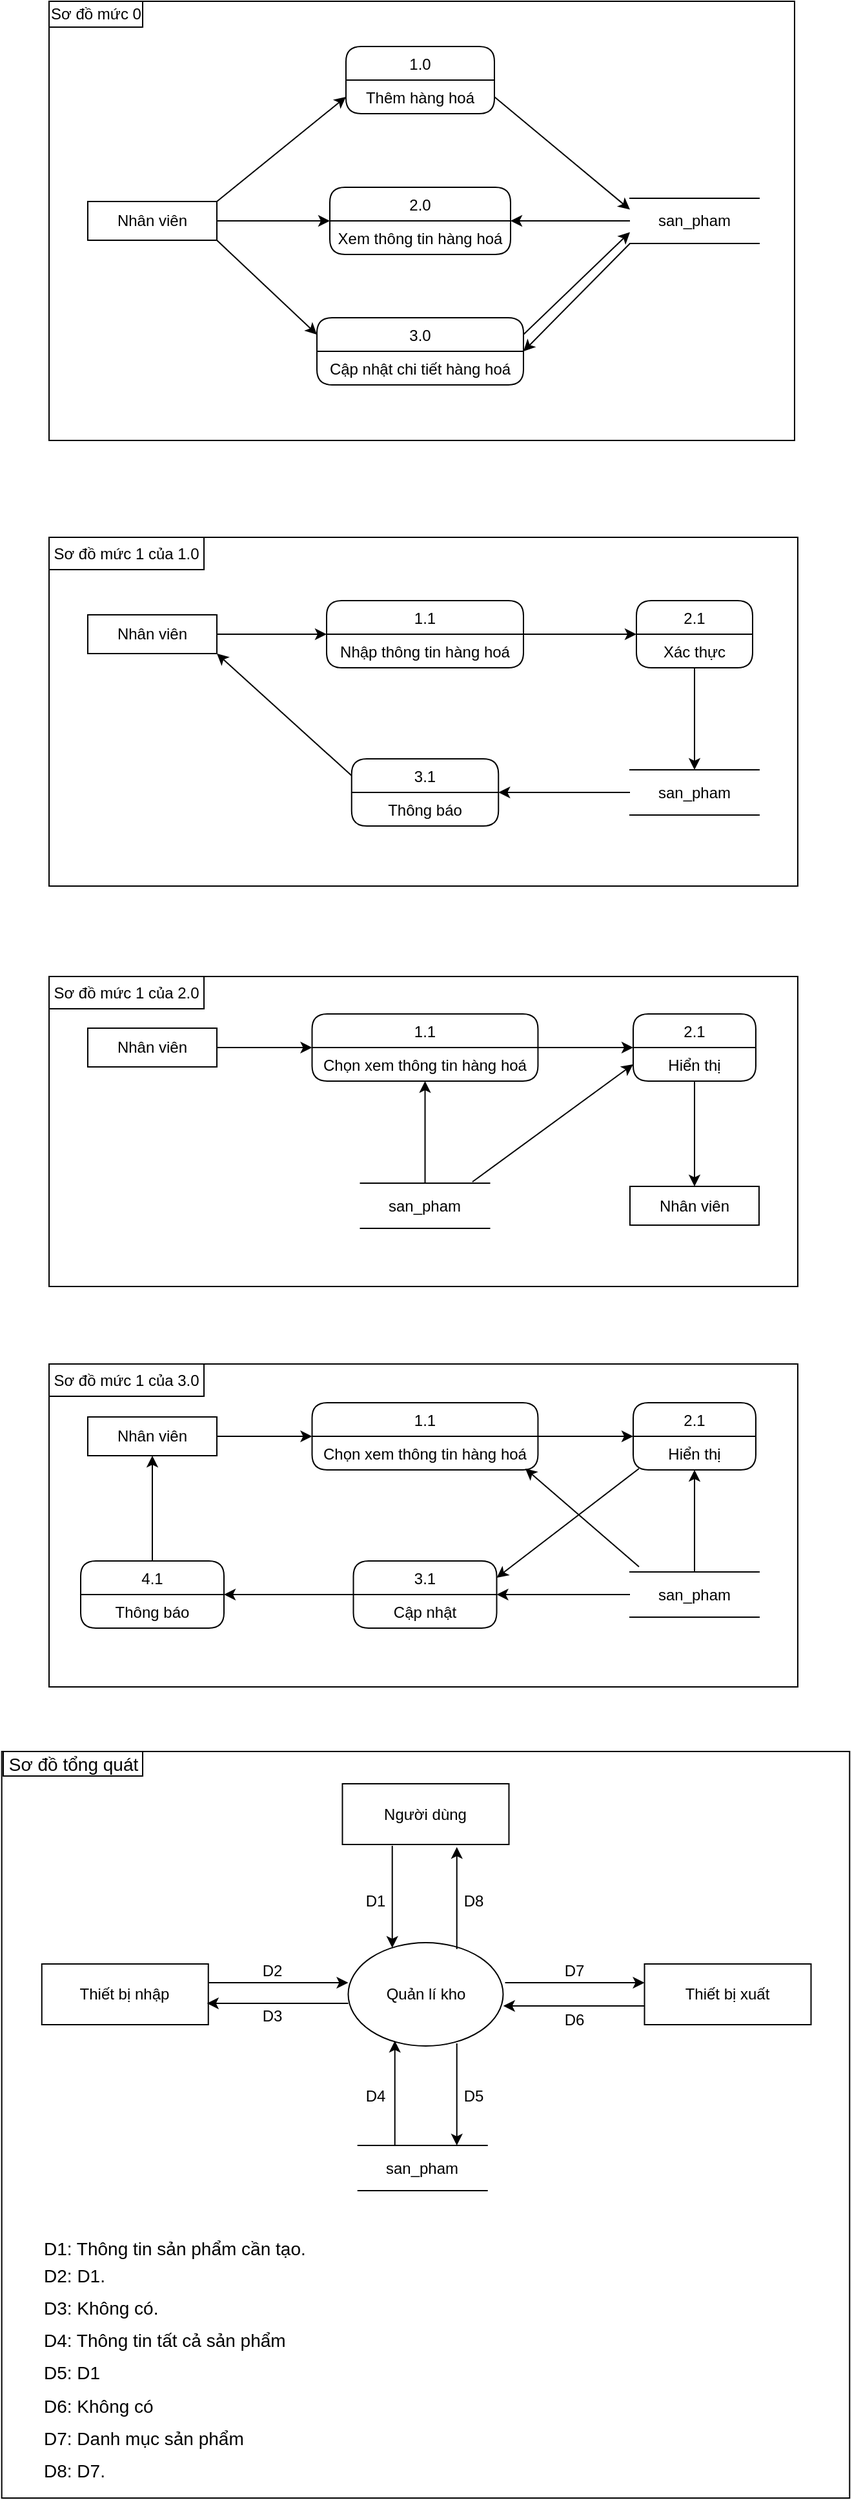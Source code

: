 <mxfile version="13.10.6" type="device"><diagram id="i-x8oMwC6utvque4KUm-" name="Page-1"><mxGraphModel dx="1422" dy="363" grid="0" gridSize="10" guides="1" tooltips="1" connect="1" arrows="1" fold="1" page="0" pageScale="1" pageWidth="850" pageHeight="1100" math="0" shadow="0"><root><mxCell id="0"/><mxCell id="1" parent="0"/><mxCell id="ZcRMwmJuSdo4Q-iydr0c-70" value="" style="rounded=0;whiteSpace=wrap;html=1;fillColor=none;" vertex="1" parent="1"><mxGeometry x="90.01" y="1160" width="579.99" height="240" as="geometry"/></mxCell><mxCell id="ZcRMwmJuSdo4Q-iydr0c-56" value="" style="rounded=0;whiteSpace=wrap;html=1;fillColor=none;" vertex="1" parent="1"><mxGeometry x="90" y="820" width="580" height="270" as="geometry"/></mxCell><mxCell id="ZcRMwmJuSdo4Q-iydr0c-16" value="" style="rounded=0;whiteSpace=wrap;html=1;fillColor=none;" vertex="1" parent="1"><mxGeometry x="90" y="405" width="577.5" height="340" as="geometry"/></mxCell><mxCell id="ZcRMwmJuSdo4Q-iydr0c-8" style="edgeStyle=orthogonalEdgeStyle;rounded=0;orthogonalLoop=1;jettySize=auto;html=1;" edge="1" parent="1" source="ZcRMwmJuSdo4Q-iydr0c-1" target="ZcRMwmJuSdo4Q-iydr0c-4"><mxGeometry relative="1" as="geometry"/></mxCell><mxCell id="ZcRMwmJuSdo4Q-iydr0c-1" value="Nhân viên" style="rounded=0;whiteSpace=wrap;html=1;align=center;" vertex="1" parent="1"><mxGeometry x="120" y="560" width="100" height="30" as="geometry"/></mxCell><mxCell id="ZcRMwmJuSdo4Q-iydr0c-2" value="1.0" style="swimlane;fontStyle=0;childLayout=stackLayout;horizontal=1;startSize=26;fillColor=none;horizontalStack=0;resizeParent=1;resizeParentMax=0;resizeLast=0;collapsible=1;marginBottom=0;rounded=1;" vertex="1" parent="1"><mxGeometry x="320" y="440" width="115" height="52" as="geometry"/></mxCell><mxCell id="ZcRMwmJuSdo4Q-iydr0c-3" value="Thêm hàng hoá" style="text;strokeColor=none;fillColor=none;align=center;verticalAlign=top;spacingLeft=4;spacingRight=4;overflow=hidden;rotatable=0;points=[[0,0.5],[1,0.5]];portConstraint=eastwest;" vertex="1" parent="ZcRMwmJuSdo4Q-iydr0c-2"><mxGeometry y="26" width="115" height="26" as="geometry"/></mxCell><mxCell id="ZcRMwmJuSdo4Q-iydr0c-4" value="2.0" style="swimlane;fontStyle=0;childLayout=stackLayout;horizontal=1;startSize=26;fillColor=none;horizontalStack=0;resizeParent=1;resizeParentMax=0;resizeLast=0;collapsible=1;marginBottom=0;rounded=1;" vertex="1" parent="1"><mxGeometry x="307.5" y="549" width="140" height="52" as="geometry"/></mxCell><mxCell id="ZcRMwmJuSdo4Q-iydr0c-5" value="Xem thông tin hàng hoá" style="text;strokeColor=none;fillColor=none;align=center;verticalAlign=top;spacingLeft=4;spacingRight=4;overflow=hidden;rotatable=0;points=[[0,0.5],[1,0.5]];portConstraint=eastwest;" vertex="1" parent="ZcRMwmJuSdo4Q-iydr0c-4"><mxGeometry y="26" width="140" height="26" as="geometry"/></mxCell><mxCell id="ZcRMwmJuSdo4Q-iydr0c-6" value="3.0" style="swimlane;fontStyle=0;childLayout=stackLayout;horizontal=1;startSize=26;fillColor=none;horizontalStack=0;resizeParent=1;resizeParentMax=0;resizeLast=0;collapsible=1;marginBottom=0;rounded=1;" vertex="1" parent="1"><mxGeometry x="297.5" y="650" width="160" height="52" as="geometry"/></mxCell><mxCell id="ZcRMwmJuSdo4Q-iydr0c-7" value="Cập nhật chi tiết hàng hoá" style="text;strokeColor=none;fillColor=none;align=center;verticalAlign=top;spacingLeft=4;spacingRight=4;overflow=hidden;rotatable=0;points=[[0,0.5],[1,0.5]];portConstraint=eastwest;" vertex="1" parent="ZcRMwmJuSdo4Q-iydr0c-6"><mxGeometry y="26" width="160" height="26" as="geometry"/></mxCell><mxCell id="ZcRMwmJuSdo4Q-iydr0c-9" value="" style="endArrow=classic;html=1;exitX=1;exitY=0;exitDx=0;exitDy=0;entryX=0;entryY=0.5;entryDx=0;entryDy=0;" edge="1" parent="1" source="ZcRMwmJuSdo4Q-iydr0c-1" target="ZcRMwmJuSdo4Q-iydr0c-3"><mxGeometry width="50" height="50" relative="1" as="geometry"><mxPoint x="400" y="610" as="sourcePoint"/><mxPoint x="450" y="560" as="targetPoint"/></mxGeometry></mxCell><mxCell id="ZcRMwmJuSdo4Q-iydr0c-10" value="" style="endArrow=classic;html=1;exitX=1;exitY=1;exitDx=0;exitDy=0;entryX=0;entryY=0.25;entryDx=0;entryDy=0;" edge="1" parent="1" source="ZcRMwmJuSdo4Q-iydr0c-1" target="ZcRMwmJuSdo4Q-iydr0c-6"><mxGeometry width="50" height="50" relative="1" as="geometry"><mxPoint x="400" y="610" as="sourcePoint"/><mxPoint x="450" y="560" as="targetPoint"/></mxGeometry></mxCell><mxCell id="ZcRMwmJuSdo4Q-iydr0c-12" style="edgeStyle=orthogonalEdgeStyle;rounded=0;orthogonalLoop=1;jettySize=auto;html=1;" edge="1" parent="1" source="ZcRMwmJuSdo4Q-iydr0c-11" target="ZcRMwmJuSdo4Q-iydr0c-4"><mxGeometry relative="1" as="geometry"/></mxCell><mxCell id="ZcRMwmJuSdo4Q-iydr0c-11" value="san_pham" style="shape=partialRectangle;whiteSpace=wrap;html=1;left=0;right=0;fillColor=none;rounded=1;align=center;" vertex="1" parent="1"><mxGeometry x="540" y="557.5" width="100" height="35" as="geometry"/></mxCell><mxCell id="ZcRMwmJuSdo4Q-iydr0c-13" value="" style="endArrow=classic;html=1;exitX=1;exitY=0.5;exitDx=0;exitDy=0;entryX=0;entryY=0.25;entryDx=0;entryDy=0;" edge="1" parent="1" source="ZcRMwmJuSdo4Q-iydr0c-3" target="ZcRMwmJuSdo4Q-iydr0c-11"><mxGeometry width="50" height="50" relative="1" as="geometry"><mxPoint x="570" y="420" as="sourcePoint"/><mxPoint x="520" y="470" as="targetPoint"/></mxGeometry></mxCell><mxCell id="ZcRMwmJuSdo4Q-iydr0c-14" value="" style="endArrow=classic;html=1;exitX=1;exitY=0.25;exitDx=0;exitDy=0;entryX=0;entryY=0.75;entryDx=0;entryDy=0;" edge="1" parent="1" source="ZcRMwmJuSdo4Q-iydr0c-6" target="ZcRMwmJuSdo4Q-iydr0c-11"><mxGeometry width="50" height="50" relative="1" as="geometry"><mxPoint x="530" y="750" as="sourcePoint"/><mxPoint x="580" y="700" as="targetPoint"/></mxGeometry></mxCell><mxCell id="ZcRMwmJuSdo4Q-iydr0c-15" value="" style="endArrow=classic;html=1;exitX=0;exitY=1;exitDx=0;exitDy=0;entryX=1;entryY=0.5;entryDx=0;entryDy=0;" edge="1" parent="1" source="ZcRMwmJuSdo4Q-iydr0c-11" target="ZcRMwmJuSdo4Q-iydr0c-6"><mxGeometry width="50" height="50" relative="1" as="geometry"><mxPoint x="580" y="593.75" as="sourcePoint"/><mxPoint x="467.5" y="673" as="targetPoint"/></mxGeometry></mxCell><mxCell id="ZcRMwmJuSdo4Q-iydr0c-17" value="Sơ đồ mức 0" style="rounded=0;whiteSpace=wrap;html=1;fillColor=none;" vertex="1" parent="1"><mxGeometry x="90.01" y="405" width="72.5" height="20" as="geometry"/></mxCell><mxCell id="ZcRMwmJuSdo4Q-iydr0c-47" style="edgeStyle=orthogonalEdgeStyle;rounded=0;orthogonalLoop=1;jettySize=auto;html=1;" edge="1" parent="1" source="ZcRMwmJuSdo4Q-iydr0c-42" target="ZcRMwmJuSdo4Q-iydr0c-43"><mxGeometry relative="1" as="geometry"/></mxCell><mxCell id="ZcRMwmJuSdo4Q-iydr0c-42" value="Nhân viên" style="rounded=0;whiteSpace=wrap;html=1;align=center;" vertex="1" parent="1"><mxGeometry x="120" y="880" width="100" height="30" as="geometry"/></mxCell><mxCell id="ZcRMwmJuSdo4Q-iydr0c-48" style="edgeStyle=orthogonalEdgeStyle;rounded=0;orthogonalLoop=1;jettySize=auto;html=1;" edge="1" parent="1" source="ZcRMwmJuSdo4Q-iydr0c-43" target="ZcRMwmJuSdo4Q-iydr0c-45"><mxGeometry relative="1" as="geometry"/></mxCell><mxCell id="ZcRMwmJuSdo4Q-iydr0c-43" value="1.1" style="swimlane;fontStyle=0;childLayout=stackLayout;horizontal=1;startSize=26;fillColor=none;horizontalStack=0;resizeParent=1;resizeParentMax=0;resizeLast=0;collapsible=1;marginBottom=0;rounded=1;" vertex="1" parent="1"><mxGeometry x="305" y="869" width="152.5" height="52" as="geometry"/></mxCell><mxCell id="ZcRMwmJuSdo4Q-iydr0c-44" value="Nhập thông tin hàng hoá" style="text;strokeColor=none;fillColor=none;align=center;verticalAlign=top;spacingLeft=4;spacingRight=4;overflow=hidden;rotatable=0;points=[[0,0.5],[1,0.5]];portConstraint=eastwest;" vertex="1" parent="ZcRMwmJuSdo4Q-iydr0c-43"><mxGeometry y="26" width="152.5" height="26" as="geometry"/></mxCell><mxCell id="ZcRMwmJuSdo4Q-iydr0c-51" style="edgeStyle=orthogonalEdgeStyle;rounded=0;orthogonalLoop=1;jettySize=auto;html=1;" edge="1" parent="1" source="ZcRMwmJuSdo4Q-iydr0c-45" target="ZcRMwmJuSdo4Q-iydr0c-49"><mxGeometry relative="1" as="geometry"/></mxCell><mxCell id="ZcRMwmJuSdo4Q-iydr0c-45" value="2.1" style="swimlane;fontStyle=0;childLayout=stackLayout;horizontal=1;startSize=26;fillColor=none;horizontalStack=0;resizeParent=1;resizeParentMax=0;resizeLast=0;collapsible=1;marginBottom=0;rounded=1;" vertex="1" parent="1"><mxGeometry x="545" y="869" width="90" height="52" as="geometry"/></mxCell><mxCell id="ZcRMwmJuSdo4Q-iydr0c-46" value="Xác thực" style="text;strokeColor=none;fillColor=none;align=center;verticalAlign=top;spacingLeft=4;spacingRight=4;overflow=hidden;rotatable=0;points=[[0,0.5],[1,0.5]];portConstraint=eastwest;" vertex="1" parent="ZcRMwmJuSdo4Q-iydr0c-45"><mxGeometry y="26" width="90" height="26" as="geometry"/></mxCell><mxCell id="ZcRMwmJuSdo4Q-iydr0c-54" style="edgeStyle=orthogonalEdgeStyle;rounded=0;orthogonalLoop=1;jettySize=auto;html=1;" edge="1" parent="1" source="ZcRMwmJuSdo4Q-iydr0c-49" target="ZcRMwmJuSdo4Q-iydr0c-52"><mxGeometry relative="1" as="geometry"/></mxCell><mxCell id="ZcRMwmJuSdo4Q-iydr0c-49" value="san_pham" style="shape=partialRectangle;whiteSpace=wrap;html=1;left=0;right=0;fillColor=none;rounded=1;align=center;" vertex="1" parent="1"><mxGeometry x="540" y="1000" width="100" height="35" as="geometry"/></mxCell><mxCell id="ZcRMwmJuSdo4Q-iydr0c-52" value="3.1" style="swimlane;fontStyle=0;childLayout=stackLayout;horizontal=1;startSize=26;fillColor=none;horizontalStack=0;resizeParent=1;resizeParentMax=0;resizeLast=0;collapsible=1;marginBottom=0;rounded=1;" vertex="1" parent="1"><mxGeometry x="324.38" y="991.5" width="113.75" height="52" as="geometry"/></mxCell><mxCell id="ZcRMwmJuSdo4Q-iydr0c-53" value="Thông báo" style="text;strokeColor=none;fillColor=none;align=center;verticalAlign=top;spacingLeft=4;spacingRight=4;overflow=hidden;rotatable=0;points=[[0,0.5],[1,0.5]];portConstraint=eastwest;" vertex="1" parent="ZcRMwmJuSdo4Q-iydr0c-52"><mxGeometry y="26" width="113.75" height="26" as="geometry"/></mxCell><mxCell id="ZcRMwmJuSdo4Q-iydr0c-55" value="" style="endArrow=classic;html=1;entryX=1;entryY=1;entryDx=0;entryDy=0;exitX=0;exitY=0.25;exitDx=0;exitDy=0;" edge="1" parent="1" source="ZcRMwmJuSdo4Q-iydr0c-52" target="ZcRMwmJuSdo4Q-iydr0c-42"><mxGeometry width="50" height="50" relative="1" as="geometry"><mxPoint x="90" y="1050" as="sourcePoint"/><mxPoint x="140" y="1000" as="targetPoint"/></mxGeometry></mxCell><mxCell id="ZcRMwmJuSdo4Q-iydr0c-57" value="Sơ đồ mức 1 của 1.0" style="rounded=0;whiteSpace=wrap;html=1;fillColor=none;" vertex="1" parent="1"><mxGeometry x="90.01" y="820" width="120" height="25" as="geometry"/></mxCell><mxCell id="ZcRMwmJuSdo4Q-iydr0c-61" style="edgeStyle=orthogonalEdgeStyle;rounded=0;orthogonalLoop=1;jettySize=auto;html=1;" edge="1" parent="1" source="ZcRMwmJuSdo4Q-iydr0c-58" target="ZcRMwmJuSdo4Q-iydr0c-59"><mxGeometry relative="1" as="geometry"/></mxCell><mxCell id="ZcRMwmJuSdo4Q-iydr0c-58" value="Nhân viên" style="rounded=0;whiteSpace=wrap;html=1;align=center;" vertex="1" parent="1"><mxGeometry x="120" y="1200" width="100" height="30" as="geometry"/></mxCell><mxCell id="ZcRMwmJuSdo4Q-iydr0c-64" style="edgeStyle=orthogonalEdgeStyle;rounded=0;orthogonalLoop=1;jettySize=auto;html=1;" edge="1" parent="1" source="ZcRMwmJuSdo4Q-iydr0c-59" target="ZcRMwmJuSdo4Q-iydr0c-62"><mxGeometry relative="1" as="geometry"/></mxCell><mxCell id="ZcRMwmJuSdo4Q-iydr0c-59" value="1.1" style="swimlane;fontStyle=0;childLayout=stackLayout;horizontal=1;startSize=26;fillColor=none;horizontalStack=0;resizeParent=1;resizeParentMax=0;resizeLast=0;collapsible=1;marginBottom=0;rounded=1;" vertex="1" parent="1"><mxGeometry x="293.75" y="1189" width="174.99" height="52" as="geometry"/></mxCell><mxCell id="ZcRMwmJuSdo4Q-iydr0c-60" value="Chọn xem thông tin hàng hoá" style="text;strokeColor=none;fillColor=none;align=center;verticalAlign=top;spacingLeft=4;spacingRight=4;overflow=hidden;rotatable=0;points=[[0,0.5],[1,0.5]];portConstraint=eastwest;" vertex="1" parent="ZcRMwmJuSdo4Q-iydr0c-59"><mxGeometry y="26" width="174.99" height="26" as="geometry"/></mxCell><mxCell id="ZcRMwmJuSdo4Q-iydr0c-69" style="edgeStyle=orthogonalEdgeStyle;rounded=0;orthogonalLoop=1;jettySize=auto;html=1;" edge="1" parent="1" source="ZcRMwmJuSdo4Q-iydr0c-62" target="ZcRMwmJuSdo4Q-iydr0c-68"><mxGeometry relative="1" as="geometry"/></mxCell><mxCell id="ZcRMwmJuSdo4Q-iydr0c-62" value="2.1" style="swimlane;fontStyle=0;childLayout=stackLayout;horizontal=1;startSize=26;fillColor=none;horizontalStack=0;resizeParent=1;resizeParentMax=0;resizeLast=0;collapsible=1;marginBottom=0;rounded=1;" vertex="1" parent="1"><mxGeometry x="542.5" y="1189" width="95" height="52" as="geometry"/></mxCell><mxCell id="ZcRMwmJuSdo4Q-iydr0c-63" value="Hiển thị" style="text;strokeColor=none;fillColor=none;align=center;verticalAlign=top;spacingLeft=4;spacingRight=4;overflow=hidden;rotatable=0;points=[[0,0.5],[1,0.5]];portConstraint=eastwest;" vertex="1" parent="ZcRMwmJuSdo4Q-iydr0c-62"><mxGeometry y="26" width="95" height="26" as="geometry"/></mxCell><mxCell id="ZcRMwmJuSdo4Q-iydr0c-66" style="edgeStyle=orthogonalEdgeStyle;rounded=0;orthogonalLoop=1;jettySize=auto;html=1;" edge="1" parent="1" source="ZcRMwmJuSdo4Q-iydr0c-65" target="ZcRMwmJuSdo4Q-iydr0c-59"><mxGeometry relative="1" as="geometry"/></mxCell><mxCell id="ZcRMwmJuSdo4Q-iydr0c-65" value="san_pham" style="shape=partialRectangle;whiteSpace=wrap;html=1;left=0;right=0;fillColor=none;rounded=1;align=center;" vertex="1" parent="1"><mxGeometry x="331.26" y="1320" width="100" height="35" as="geometry"/></mxCell><mxCell id="ZcRMwmJuSdo4Q-iydr0c-67" value="" style="endArrow=classic;html=1;exitX=0.867;exitY=-0.029;exitDx=0;exitDy=0;exitPerimeter=0;entryX=0;entryY=0.5;entryDx=0;entryDy=0;" edge="1" parent="1" source="ZcRMwmJuSdo4Q-iydr0c-65" target="ZcRMwmJuSdo4Q-iydr0c-63"><mxGeometry width="50" height="50" relative="1" as="geometry"><mxPoint x="340" y="1170" as="sourcePoint"/><mxPoint x="390" y="1120" as="targetPoint"/></mxGeometry></mxCell><mxCell id="ZcRMwmJuSdo4Q-iydr0c-68" value="Nhân viên" style="rounded=0;whiteSpace=wrap;html=1;align=center;" vertex="1" parent="1"><mxGeometry x="540" y="1322.5" width="100" height="30" as="geometry"/></mxCell><mxCell id="ZcRMwmJuSdo4Q-iydr0c-71" value="Sơ đồ mức 1 của 2.0" style="rounded=0;whiteSpace=wrap;html=1;fillColor=none;" vertex="1" parent="1"><mxGeometry x="90.01" y="1160" width="120" height="25" as="geometry"/></mxCell><mxCell id="ZcRMwmJuSdo4Q-iydr0c-78" style="edgeStyle=orthogonalEdgeStyle;rounded=0;orthogonalLoop=1;jettySize=auto;html=1;" edge="1" parent="1" source="ZcRMwmJuSdo4Q-iydr0c-72" target="ZcRMwmJuSdo4Q-iydr0c-74"><mxGeometry relative="1" as="geometry"/></mxCell><mxCell id="ZcRMwmJuSdo4Q-iydr0c-72" value="Nhân viên" style="rounded=0;whiteSpace=wrap;html=1;align=center;" vertex="1" parent="1"><mxGeometry x="120" y="1501" width="100" height="30" as="geometry"/></mxCell><mxCell id="ZcRMwmJuSdo4Q-iydr0c-79" style="edgeStyle=orthogonalEdgeStyle;rounded=0;orthogonalLoop=1;jettySize=auto;html=1;" edge="1" parent="1" source="ZcRMwmJuSdo4Q-iydr0c-74" target="ZcRMwmJuSdo4Q-iydr0c-76"><mxGeometry relative="1" as="geometry"/></mxCell><mxCell id="ZcRMwmJuSdo4Q-iydr0c-74" value="1.1" style="swimlane;fontStyle=0;childLayout=stackLayout;horizontal=1;startSize=26;fillColor=none;horizontalStack=0;resizeParent=1;resizeParentMax=0;resizeLast=0;collapsible=1;marginBottom=0;rounded=1;" vertex="1" parent="1"><mxGeometry x="293.75" y="1490" width="174.99" height="52" as="geometry"/></mxCell><mxCell id="ZcRMwmJuSdo4Q-iydr0c-75" value="Chọn xem thông tin hàng hoá" style="text;strokeColor=none;fillColor=none;align=center;verticalAlign=top;spacingLeft=4;spacingRight=4;overflow=hidden;rotatable=0;points=[[0,0.5],[1,0.5]];portConstraint=eastwest;" vertex="1" parent="ZcRMwmJuSdo4Q-iydr0c-74"><mxGeometry y="26" width="174.99" height="26" as="geometry"/></mxCell><mxCell id="ZcRMwmJuSdo4Q-iydr0c-76" value="2.1" style="swimlane;fontStyle=0;childLayout=stackLayout;horizontal=1;startSize=26;fillColor=none;horizontalStack=0;resizeParent=1;resizeParentMax=0;resizeLast=0;collapsible=1;marginBottom=0;rounded=1;" vertex="1" parent="1"><mxGeometry x="542.5" y="1490" width="95" height="52" as="geometry"/></mxCell><mxCell id="ZcRMwmJuSdo4Q-iydr0c-77" value="Hiển thị" style="text;strokeColor=none;fillColor=none;align=center;verticalAlign=top;spacingLeft=4;spacingRight=4;overflow=hidden;rotatable=0;points=[[0,0.5],[1,0.5]];portConstraint=eastwest;" vertex="1" parent="ZcRMwmJuSdo4Q-iydr0c-76"><mxGeometry y="26" width="95" height="26" as="geometry"/></mxCell><mxCell id="ZcRMwmJuSdo4Q-iydr0c-83" style="edgeStyle=orthogonalEdgeStyle;rounded=0;orthogonalLoop=1;jettySize=auto;html=1;" edge="1" parent="1" source="ZcRMwmJuSdo4Q-iydr0c-80" target="ZcRMwmJuSdo4Q-iydr0c-76"><mxGeometry relative="1" as="geometry"/></mxCell><mxCell id="ZcRMwmJuSdo4Q-iydr0c-87" style="edgeStyle=orthogonalEdgeStyle;rounded=0;orthogonalLoop=1;jettySize=auto;html=1;" edge="1" parent="1" source="ZcRMwmJuSdo4Q-iydr0c-80" target="ZcRMwmJuSdo4Q-iydr0c-84"><mxGeometry relative="1" as="geometry"/></mxCell><mxCell id="ZcRMwmJuSdo4Q-iydr0c-80" value="san_pham" style="shape=partialRectangle;whiteSpace=wrap;html=1;left=0;right=0;fillColor=none;rounded=1;align=center;" vertex="1" parent="1"><mxGeometry x="540" y="1621" width="100" height="35" as="geometry"/></mxCell><mxCell id="ZcRMwmJuSdo4Q-iydr0c-82" value="" style="endArrow=classic;html=1;entryX=0.944;entryY=0.962;entryDx=0;entryDy=0;entryPerimeter=0;" edge="1" parent="1" target="ZcRMwmJuSdo4Q-iydr0c-75"><mxGeometry width="50" height="50" relative="1" as="geometry"><mxPoint x="547" y="1617" as="sourcePoint"/><mxPoint x="390" y="1501" as="targetPoint"/></mxGeometry></mxCell><mxCell id="ZcRMwmJuSdo4Q-iydr0c-90" style="edgeStyle=orthogonalEdgeStyle;rounded=0;orthogonalLoop=1;jettySize=auto;html=1;" edge="1" parent="1" source="ZcRMwmJuSdo4Q-iydr0c-84" target="ZcRMwmJuSdo4Q-iydr0c-88"><mxGeometry relative="1" as="geometry"/></mxCell><mxCell id="ZcRMwmJuSdo4Q-iydr0c-84" value="3.1" style="swimlane;fontStyle=0;childLayout=stackLayout;horizontal=1;startSize=26;fillColor=none;horizontalStack=0;resizeParent=1;resizeParentMax=0;resizeLast=0;collapsible=1;marginBottom=0;rounded=1;" vertex="1" parent="1"><mxGeometry x="325.76" y="1612.5" width="111" height="52" as="geometry"/></mxCell><mxCell id="ZcRMwmJuSdo4Q-iydr0c-85" value="Cập nhật" style="text;strokeColor=none;fillColor=none;align=center;verticalAlign=top;spacingLeft=4;spacingRight=4;overflow=hidden;rotatable=0;points=[[0,0.5],[1,0.5]];portConstraint=eastwest;" vertex="1" parent="ZcRMwmJuSdo4Q-iydr0c-84"><mxGeometry y="26" width="111" height="26" as="geometry"/></mxCell><mxCell id="ZcRMwmJuSdo4Q-iydr0c-86" value="" style="endArrow=classic;html=1;exitX=0.047;exitY=0.962;exitDx=0;exitDy=0;exitPerimeter=0;entryX=1;entryY=0.25;entryDx=0;entryDy=0;" edge="1" parent="1" source="ZcRMwmJuSdo4Q-iydr0c-77" target="ZcRMwmJuSdo4Q-iydr0c-84"><mxGeometry width="50" height="50" relative="1" as="geometry"><mxPoint x="340" y="1551" as="sourcePoint"/><mxPoint x="390" y="1501" as="targetPoint"/></mxGeometry></mxCell><mxCell id="ZcRMwmJuSdo4Q-iydr0c-91" style="edgeStyle=orthogonalEdgeStyle;rounded=0;orthogonalLoop=1;jettySize=auto;html=1;" edge="1" parent="1" source="ZcRMwmJuSdo4Q-iydr0c-88" target="ZcRMwmJuSdo4Q-iydr0c-72"><mxGeometry relative="1" as="geometry"/></mxCell><mxCell id="ZcRMwmJuSdo4Q-iydr0c-88" value="4.1" style="swimlane;fontStyle=0;childLayout=stackLayout;horizontal=1;startSize=26;fillColor=none;horizontalStack=0;resizeParent=1;resizeParentMax=0;resizeLast=0;collapsible=1;marginBottom=0;rounded=1;" vertex="1" parent="1"><mxGeometry x="114.5" y="1612.5" width="111" height="52" as="geometry"/></mxCell><mxCell id="ZcRMwmJuSdo4Q-iydr0c-89" value="Thông báo" style="text;strokeColor=none;fillColor=none;align=center;verticalAlign=top;spacingLeft=4;spacingRight=4;overflow=hidden;rotatable=0;points=[[0,0.5],[1,0.5]];portConstraint=eastwest;" vertex="1" parent="ZcRMwmJuSdo4Q-iydr0c-88"><mxGeometry y="26" width="111" height="26" as="geometry"/></mxCell><mxCell id="ZcRMwmJuSdo4Q-iydr0c-92" value="" style="rounded=0;whiteSpace=wrap;html=1;fillColor=none;" vertex="1" parent="1"><mxGeometry x="90" y="1460" width="580" height="250" as="geometry"/></mxCell><mxCell id="ZcRMwmJuSdo4Q-iydr0c-93" value="Sơ đồ mức 1 của 3.0" style="rounded=0;whiteSpace=wrap;html=1;fillColor=none;" vertex="1" parent="1"><mxGeometry x="90.01" y="1460" width="120" height="25" as="geometry"/></mxCell><mxCell id="ZcRMwmJuSdo4Q-iydr0c-94" value="" style="rounded=0;whiteSpace=wrap;html=1;labelBackgroundColor=none;fillColor=none;fontSize=14;align=center;" vertex="1" parent="1"><mxGeometry x="53.34" y="1760" width="656.82" height="578" as="geometry"/></mxCell><mxCell id="ZcRMwmJuSdo4Q-iydr0c-95" value="Quản lí kho" style="ellipse;whiteSpace=wrap;html=1;rounded=1;fillColor=none;align=center;" vertex="1" parent="1"><mxGeometry x="321.75" y="1908" width="120" height="80" as="geometry"/></mxCell><mxCell id="ZcRMwmJuSdo4Q-iydr0c-96" value="Người dùng" style="rounded=0;whiteSpace=wrap;html=1;fillColor=none;align=center;" vertex="1" parent="1"><mxGeometry x="317.25" y="1785" width="129" height="47" as="geometry"/></mxCell><mxCell id="ZcRMwmJuSdo4Q-iydr0c-97" value="Thiết bị nhập" style="rounded=0;whiteSpace=wrap;html=1;fillColor=none;align=center;" vertex="1" parent="1"><mxGeometry x="84.38" y="1924.5" width="129" height="47" as="geometry"/></mxCell><mxCell id="ZcRMwmJuSdo4Q-iydr0c-98" value="Thiết bị xuất" style="rounded=0;whiteSpace=wrap;html=1;fillColor=none;align=center;" vertex="1" parent="1"><mxGeometry x="551.26" y="1924.5" width="129" height="47" as="geometry"/></mxCell><mxCell id="ZcRMwmJuSdo4Q-iydr0c-99" value="san_pham" style="shape=partialRectangle;whiteSpace=wrap;html=1;left=0;right=0;fillColor=none;rounded=1;align=center;" vertex="1" parent="1"><mxGeometry x="329.37" y="2065" width="100" height="35" as="geometry"/></mxCell><mxCell id="ZcRMwmJuSdo4Q-iydr0c-100" value="" style="endArrow=classic;html=1;" edge="1" parent="1"><mxGeometry width="50" height="50" relative="1" as="geometry"><mxPoint x="213.75" y="1939" as="sourcePoint"/><mxPoint x="321.75" y="1939" as="targetPoint"/></mxGeometry></mxCell><mxCell id="ZcRMwmJuSdo4Q-iydr0c-101" value="" style="endArrow=classic;html=1;" edge="1" parent="1"><mxGeometry width="50" height="50" relative="1" as="geometry"><mxPoint x="443.26" y="1939" as="sourcePoint"/><mxPoint x="551.26" y="1939" as="targetPoint"/></mxGeometry></mxCell><mxCell id="ZcRMwmJuSdo4Q-iydr0c-102" value="" style="endArrow=classic;html=1;" edge="1" parent="1"><mxGeometry width="50" height="50" relative="1" as="geometry"><mxPoint x="551.26" y="1957" as="sourcePoint"/><mxPoint x="441.87" y="1957" as="targetPoint"/></mxGeometry></mxCell><mxCell id="ZcRMwmJuSdo4Q-iydr0c-103" value="" style="endArrow=classic;html=1;" edge="1" parent="1"><mxGeometry width="50" height="50" relative="1" as="geometry"><mxPoint x="321.75" y="1955" as="sourcePoint"/><mxPoint x="212.36" y="1955" as="targetPoint"/></mxGeometry></mxCell><mxCell id="ZcRMwmJuSdo4Q-iydr0c-104" value="" style="endArrow=classic;html=1;" edge="1" parent="1"><mxGeometry width="50" height="50" relative="1" as="geometry"><mxPoint x="357.87" y="2065" as="sourcePoint"/><mxPoint x="357.87" y="1984" as="targetPoint"/></mxGeometry></mxCell><mxCell id="ZcRMwmJuSdo4Q-iydr0c-105" value="" style="endArrow=classic;html=1;" edge="1" parent="1"><mxGeometry width="50" height="50" relative="1" as="geometry"><mxPoint x="355.87" y="1833" as="sourcePoint"/><mxPoint x="355.87" y="1912" as="targetPoint"/></mxGeometry></mxCell><mxCell id="ZcRMwmJuSdo4Q-iydr0c-106" value="" style="endArrow=classic;html=1;" edge="1" parent="1"><mxGeometry width="50" height="50" relative="1" as="geometry"><mxPoint x="405.87" y="1913" as="sourcePoint"/><mxPoint x="405.87" y="1834" as="targetPoint"/></mxGeometry></mxCell><mxCell id="ZcRMwmJuSdo4Q-iydr0c-107" value="" style="endArrow=classic;html=1;" edge="1" parent="1"><mxGeometry width="50" height="50" relative="1" as="geometry"><mxPoint x="405.87" y="1986" as="sourcePoint"/><mxPoint x="405.87" y="2065" as="targetPoint"/></mxGeometry></mxCell><mxCell id="ZcRMwmJuSdo4Q-iydr0c-108" value="D1" style="text;html=1;strokeColor=none;fillColor=none;align=center;verticalAlign=middle;whiteSpace=wrap;rounded=0;" vertex="1" parent="1"><mxGeometry x="326.75" y="1866" width="32" height="20" as="geometry"/></mxCell><mxCell id="ZcRMwmJuSdo4Q-iydr0c-109" value="D2" style="text;html=1;strokeColor=none;fillColor=none;align=center;verticalAlign=middle;whiteSpace=wrap;rounded=0;" vertex="1" parent="1"><mxGeometry x="247.38" y="1920" width="32" height="20" as="geometry"/></mxCell><mxCell id="ZcRMwmJuSdo4Q-iydr0c-110" value="D3" style="text;html=1;strokeColor=none;fillColor=none;align=center;verticalAlign=middle;whiteSpace=wrap;rounded=0;" vertex="1" parent="1"><mxGeometry x="247.38" y="1955" width="32" height="20" as="geometry"/></mxCell><mxCell id="ZcRMwmJuSdo4Q-iydr0c-111" value="D4" style="text;html=1;strokeColor=none;fillColor=none;align=center;verticalAlign=middle;whiteSpace=wrap;rounded=0;" vertex="1" parent="1"><mxGeometry x="326.75" y="2017" width="32" height="20" as="geometry"/></mxCell><mxCell id="ZcRMwmJuSdo4Q-iydr0c-112" value="D5" style="text;html=1;strokeColor=none;fillColor=none;align=center;verticalAlign=middle;whiteSpace=wrap;rounded=0;" vertex="1" parent="1"><mxGeometry x="402.87" y="2017" width="32" height="20" as="geometry"/></mxCell><mxCell id="ZcRMwmJuSdo4Q-iydr0c-113" value="D6" style="text;html=1;strokeColor=none;fillColor=none;align=center;verticalAlign=middle;whiteSpace=wrap;rounded=0;" vertex="1" parent="1"><mxGeometry x="480.87" y="1958" width="32" height="20" as="geometry"/></mxCell><mxCell id="ZcRMwmJuSdo4Q-iydr0c-114" value="D7" style="text;html=1;strokeColor=none;fillColor=none;align=center;verticalAlign=middle;whiteSpace=wrap;rounded=0;" vertex="1" parent="1"><mxGeometry x="480.87" y="1920" width="32" height="20" as="geometry"/></mxCell><mxCell id="ZcRMwmJuSdo4Q-iydr0c-115" value="D8" style="text;html=1;strokeColor=none;fillColor=none;align=center;verticalAlign=middle;whiteSpace=wrap;rounded=0;" vertex="1" parent="1"><mxGeometry x="402.87" y="1866" width="32" height="20" as="geometry"/></mxCell><mxCell id="ZcRMwmJuSdo4Q-iydr0c-116" value="&lt;div style=&quot;font-size: 14px&quot;&gt;D1: Thông tin sản phẩm cần tạo.&lt;br&gt;&lt;/div&gt;&lt;div style=&quot;line-height: 180% ; font-size: 14px&quot;&gt;D2:&lt;font style=&quot;font-size: 14px&quot;&gt; &lt;/font&gt;D1.&lt;/div&gt;&lt;div style=&quot;line-height: 180% ; font-size: 14px&quot;&gt;D3: Không có.&lt;/div&gt;&lt;div style=&quot;line-height: 180% ; font-size: 14px&quot;&gt;D4: Thông tin tất cả sản phẩm&lt;br&gt;&lt;/div&gt;&lt;div style=&quot;line-height: 180% ; font-size: 14px&quot;&gt;D5: D1&lt;br&gt;&lt;/div&gt;&lt;div style=&quot;line-height: 180% ; font-size: 14px&quot;&gt;D6: Không có&lt;br&gt;&lt;/div&gt;&lt;div style=&quot;line-height: 180% ; font-size: 14px&quot;&gt;D7: Danh mục sản phẩm&lt;br&gt;&lt;/div&gt;&lt;div style=&quot;line-height: 180% ; font-size: 14px&quot;&gt;D8: D7.&lt;br&gt;&lt;/div&gt;" style="text;html=1;strokeColor=none;fillColor=none;align=left;verticalAlign=middle;rounded=0;fontSize=14;labelBorderColor=none;labelBackgroundColor=none;" vertex="1" parent="1"><mxGeometry x="84.38" y="2132" width="372.5" height="201" as="geometry"/></mxCell><mxCell id="ZcRMwmJuSdo4Q-iydr0c-117" value="Sơ đồ tổng quát" style="rounded=0;whiteSpace=wrap;html=1;labelBackgroundColor=none;fillColor=none;fontSize=14;align=center;" vertex="1" parent="1"><mxGeometry x="54.51" y="1760" width="108" height="19" as="geometry"/></mxCell></root></mxGraphModel></diagram></mxfile>